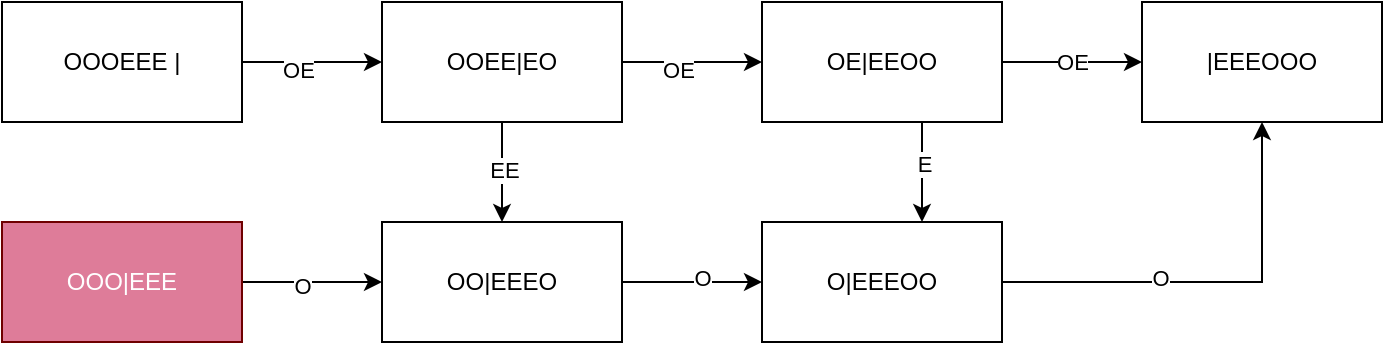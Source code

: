 <mxfile version="28.2.5">
  <diagram name="Seite-1" id="eEw4dOLOHt_CqJipiQlX">
    <mxGraphModel dx="1658" dy="711" grid="1" gridSize="10" guides="1" tooltips="1" connect="1" arrows="1" fold="1" page="1" pageScale="1" pageWidth="1169" pageHeight="827" math="0" shadow="0">
      <root>
        <mxCell id="0" />
        <mxCell id="1" parent="0" />
        <mxCell id="Qk2p8VIwGo8xkKHxyEVO-1" value="OOOEEE |" style="rounded=0;whiteSpace=wrap;html=1;" vertex="1" parent="1">
          <mxGeometry x="190" y="120" width="120" height="60" as="geometry" />
        </mxCell>
        <mxCell id="Qk2p8VIwGo8xkKHxyEVO-33" value="" style="edgeStyle=orthogonalEdgeStyle;rounded=0;orthogonalLoop=1;jettySize=auto;html=1;" edge="1" parent="1" source="Qk2p8VIwGo8xkKHxyEVO-7" target="Qk2p8VIwGo8xkKHxyEVO-8">
          <mxGeometry relative="1" as="geometry" />
        </mxCell>
        <mxCell id="Qk2p8VIwGo8xkKHxyEVO-34" value="O" style="edgeLabel;html=1;align=center;verticalAlign=middle;resizable=0;points=[];" vertex="1" connectable="0" parent="Qk2p8VIwGo8xkKHxyEVO-33">
          <mxGeometry x="-0.151" y="-2" relative="1" as="geometry">
            <mxPoint as="offset" />
          </mxGeometry>
        </mxCell>
        <mxCell id="Qk2p8VIwGo8xkKHxyEVO-7" value="OOO|EEE" style="rounded=0;whiteSpace=wrap;html=1;fillColor=#DE7C99;fontColor=#ffffff;strokeColor=#6F0000;" vertex="1" parent="1">
          <mxGeometry x="190" y="230" width="120" height="60" as="geometry" />
        </mxCell>
        <mxCell id="Qk2p8VIwGo8xkKHxyEVO-27" value="" style="edgeStyle=orthogonalEdgeStyle;rounded=0;orthogonalLoop=1;jettySize=auto;html=1;" edge="1" parent="1" source="Qk2p8VIwGo8xkKHxyEVO-8" target="Qk2p8VIwGo8xkKHxyEVO-9">
          <mxGeometry relative="1" as="geometry" />
        </mxCell>
        <mxCell id="Qk2p8VIwGo8xkKHxyEVO-28" value="O" style="edgeLabel;html=1;align=center;verticalAlign=middle;resizable=0;points=[];" vertex="1" connectable="0" parent="Qk2p8VIwGo8xkKHxyEVO-27">
          <mxGeometry x="0.135" y="2" relative="1" as="geometry">
            <mxPoint as="offset" />
          </mxGeometry>
        </mxCell>
        <mxCell id="Qk2p8VIwGo8xkKHxyEVO-8" value="OO|EEEO" style="rounded=0;whiteSpace=wrap;html=1;" vertex="1" parent="1">
          <mxGeometry x="380" y="230" width="120" height="60" as="geometry" />
        </mxCell>
        <mxCell id="Qk2p8VIwGo8xkKHxyEVO-31" style="edgeStyle=orthogonalEdgeStyle;rounded=0;orthogonalLoop=1;jettySize=auto;html=1;exitX=1;exitY=0.5;exitDx=0;exitDy=0;entryX=0.5;entryY=1;entryDx=0;entryDy=0;" edge="1" parent="1" source="Qk2p8VIwGo8xkKHxyEVO-9" target="Qk2p8VIwGo8xkKHxyEVO-10">
          <mxGeometry relative="1" as="geometry" />
        </mxCell>
        <mxCell id="Qk2p8VIwGo8xkKHxyEVO-32" value="O" style="edgeLabel;html=1;align=center;verticalAlign=middle;resizable=0;points=[];" vertex="1" connectable="0" parent="Qk2p8VIwGo8xkKHxyEVO-31">
          <mxGeometry x="-0.249" y="2" relative="1" as="geometry">
            <mxPoint as="offset" />
          </mxGeometry>
        </mxCell>
        <mxCell id="Qk2p8VIwGo8xkKHxyEVO-9" value="O|EEEOO" style="rounded=0;whiteSpace=wrap;html=1;" vertex="1" parent="1">
          <mxGeometry x="570" y="230" width="120" height="60" as="geometry" />
        </mxCell>
        <mxCell id="Qk2p8VIwGo8xkKHxyEVO-10" value="|EEEOOO" style="rounded=0;whiteSpace=wrap;html=1;" vertex="1" parent="1">
          <mxGeometry x="760" y="120" width="120" height="60" as="geometry" />
        </mxCell>
        <mxCell id="Qk2p8VIwGo8xkKHxyEVO-23" value="" style="edgeStyle=orthogonalEdgeStyle;rounded=0;orthogonalLoop=1;jettySize=auto;html=1;" edge="1" parent="1" source="Qk2p8VIwGo8xkKHxyEVO-11" target="Qk2p8VIwGo8xkKHxyEVO-8">
          <mxGeometry relative="1" as="geometry" />
        </mxCell>
        <mxCell id="Qk2p8VIwGo8xkKHxyEVO-24" value="EE" style="edgeLabel;html=1;align=center;verticalAlign=middle;resizable=0;points=[];" vertex="1" connectable="0" parent="Qk2p8VIwGo8xkKHxyEVO-23">
          <mxGeometry x="-0.069" y="1" relative="1" as="geometry">
            <mxPoint as="offset" />
          </mxGeometry>
        </mxCell>
        <mxCell id="Qk2p8VIwGo8xkKHxyEVO-11" value="OOEE|EO" style="whiteSpace=wrap;html=1;" vertex="1" parent="1">
          <mxGeometry x="380" y="120" width="120" height="60" as="geometry" />
        </mxCell>
        <mxCell id="Qk2p8VIwGo8xkKHxyEVO-21" value="" style="edgeStyle=orthogonalEdgeStyle;rounded=0;orthogonalLoop=1;jettySize=auto;html=1;" edge="1" parent="1" source="Qk2p8VIwGo8xkKHxyEVO-16" target="Qk2p8VIwGo8xkKHxyEVO-10">
          <mxGeometry relative="1" as="geometry" />
        </mxCell>
        <mxCell id="Qk2p8VIwGo8xkKHxyEVO-22" value="OE" style="edgeLabel;html=1;align=center;verticalAlign=middle;resizable=0;points=[];" vertex="1" connectable="0" parent="Qk2p8VIwGo8xkKHxyEVO-21">
          <mxGeometry x="-0.02" relative="1" as="geometry">
            <mxPoint as="offset" />
          </mxGeometry>
        </mxCell>
        <mxCell id="Qk2p8VIwGo8xkKHxyEVO-25" value="" style="edgeStyle=orthogonalEdgeStyle;rounded=0;orthogonalLoop=1;jettySize=auto;html=1;" edge="1" parent="1" source="Qk2p8VIwGo8xkKHxyEVO-16" target="Qk2p8VIwGo8xkKHxyEVO-9">
          <mxGeometry relative="1" as="geometry">
            <Array as="points">
              <mxPoint x="650" y="200" />
              <mxPoint x="650" y="200" />
            </Array>
          </mxGeometry>
        </mxCell>
        <mxCell id="Qk2p8VIwGo8xkKHxyEVO-26" value="E" style="edgeLabel;html=1;align=center;verticalAlign=middle;resizable=0;points=[];" vertex="1" connectable="0" parent="Qk2p8VIwGo8xkKHxyEVO-25">
          <mxGeometry x="-0.16" y="1" relative="1" as="geometry">
            <mxPoint as="offset" />
          </mxGeometry>
        </mxCell>
        <mxCell id="Qk2p8VIwGo8xkKHxyEVO-16" value="OE|EEOO" style="rounded=0;whiteSpace=wrap;html=1;" vertex="1" parent="1">
          <mxGeometry x="570" y="120" width="120" height="60" as="geometry" />
        </mxCell>
        <mxCell id="Qk2p8VIwGo8xkKHxyEVO-17" value="" style="endArrow=classic;html=1;rounded=0;exitX=1;exitY=0.5;exitDx=0;exitDy=0;entryX=0;entryY=0.5;entryDx=0;entryDy=0;" edge="1" parent="1" source="Qk2p8VIwGo8xkKHxyEVO-1" target="Qk2p8VIwGo8xkKHxyEVO-11">
          <mxGeometry width="50" height="50" relative="1" as="geometry">
            <mxPoint x="560" y="480" as="sourcePoint" />
            <mxPoint x="610" y="430" as="targetPoint" />
          </mxGeometry>
        </mxCell>
        <mxCell id="Qk2p8VIwGo8xkKHxyEVO-18" value="OE" style="edgeLabel;html=1;align=center;verticalAlign=middle;resizable=0;points=[];" vertex="1" connectable="0" parent="Qk2p8VIwGo8xkKHxyEVO-17">
          <mxGeometry x="-0.2" y="-4" relative="1" as="geometry">
            <mxPoint as="offset" />
          </mxGeometry>
        </mxCell>
        <mxCell id="Qk2p8VIwGo8xkKHxyEVO-19" value="" style="endArrow=classic;html=1;rounded=0;exitX=1;exitY=0.5;exitDx=0;exitDy=0;entryX=0;entryY=0.5;entryDx=0;entryDy=0;" edge="1" parent="1" source="Qk2p8VIwGo8xkKHxyEVO-11" target="Qk2p8VIwGo8xkKHxyEVO-16">
          <mxGeometry width="50" height="50" relative="1" as="geometry">
            <mxPoint x="500" y="149.71" as="sourcePoint" />
            <mxPoint x="570" y="150" as="targetPoint" />
          </mxGeometry>
        </mxCell>
        <mxCell id="Qk2p8VIwGo8xkKHxyEVO-20" value="OE" style="edgeLabel;html=1;align=center;verticalAlign=middle;resizable=0;points=[];" vertex="1" connectable="0" parent="Qk2p8VIwGo8xkKHxyEVO-19">
          <mxGeometry x="-0.2" y="-4" relative="1" as="geometry">
            <mxPoint as="offset" />
          </mxGeometry>
        </mxCell>
      </root>
    </mxGraphModel>
  </diagram>
</mxfile>
